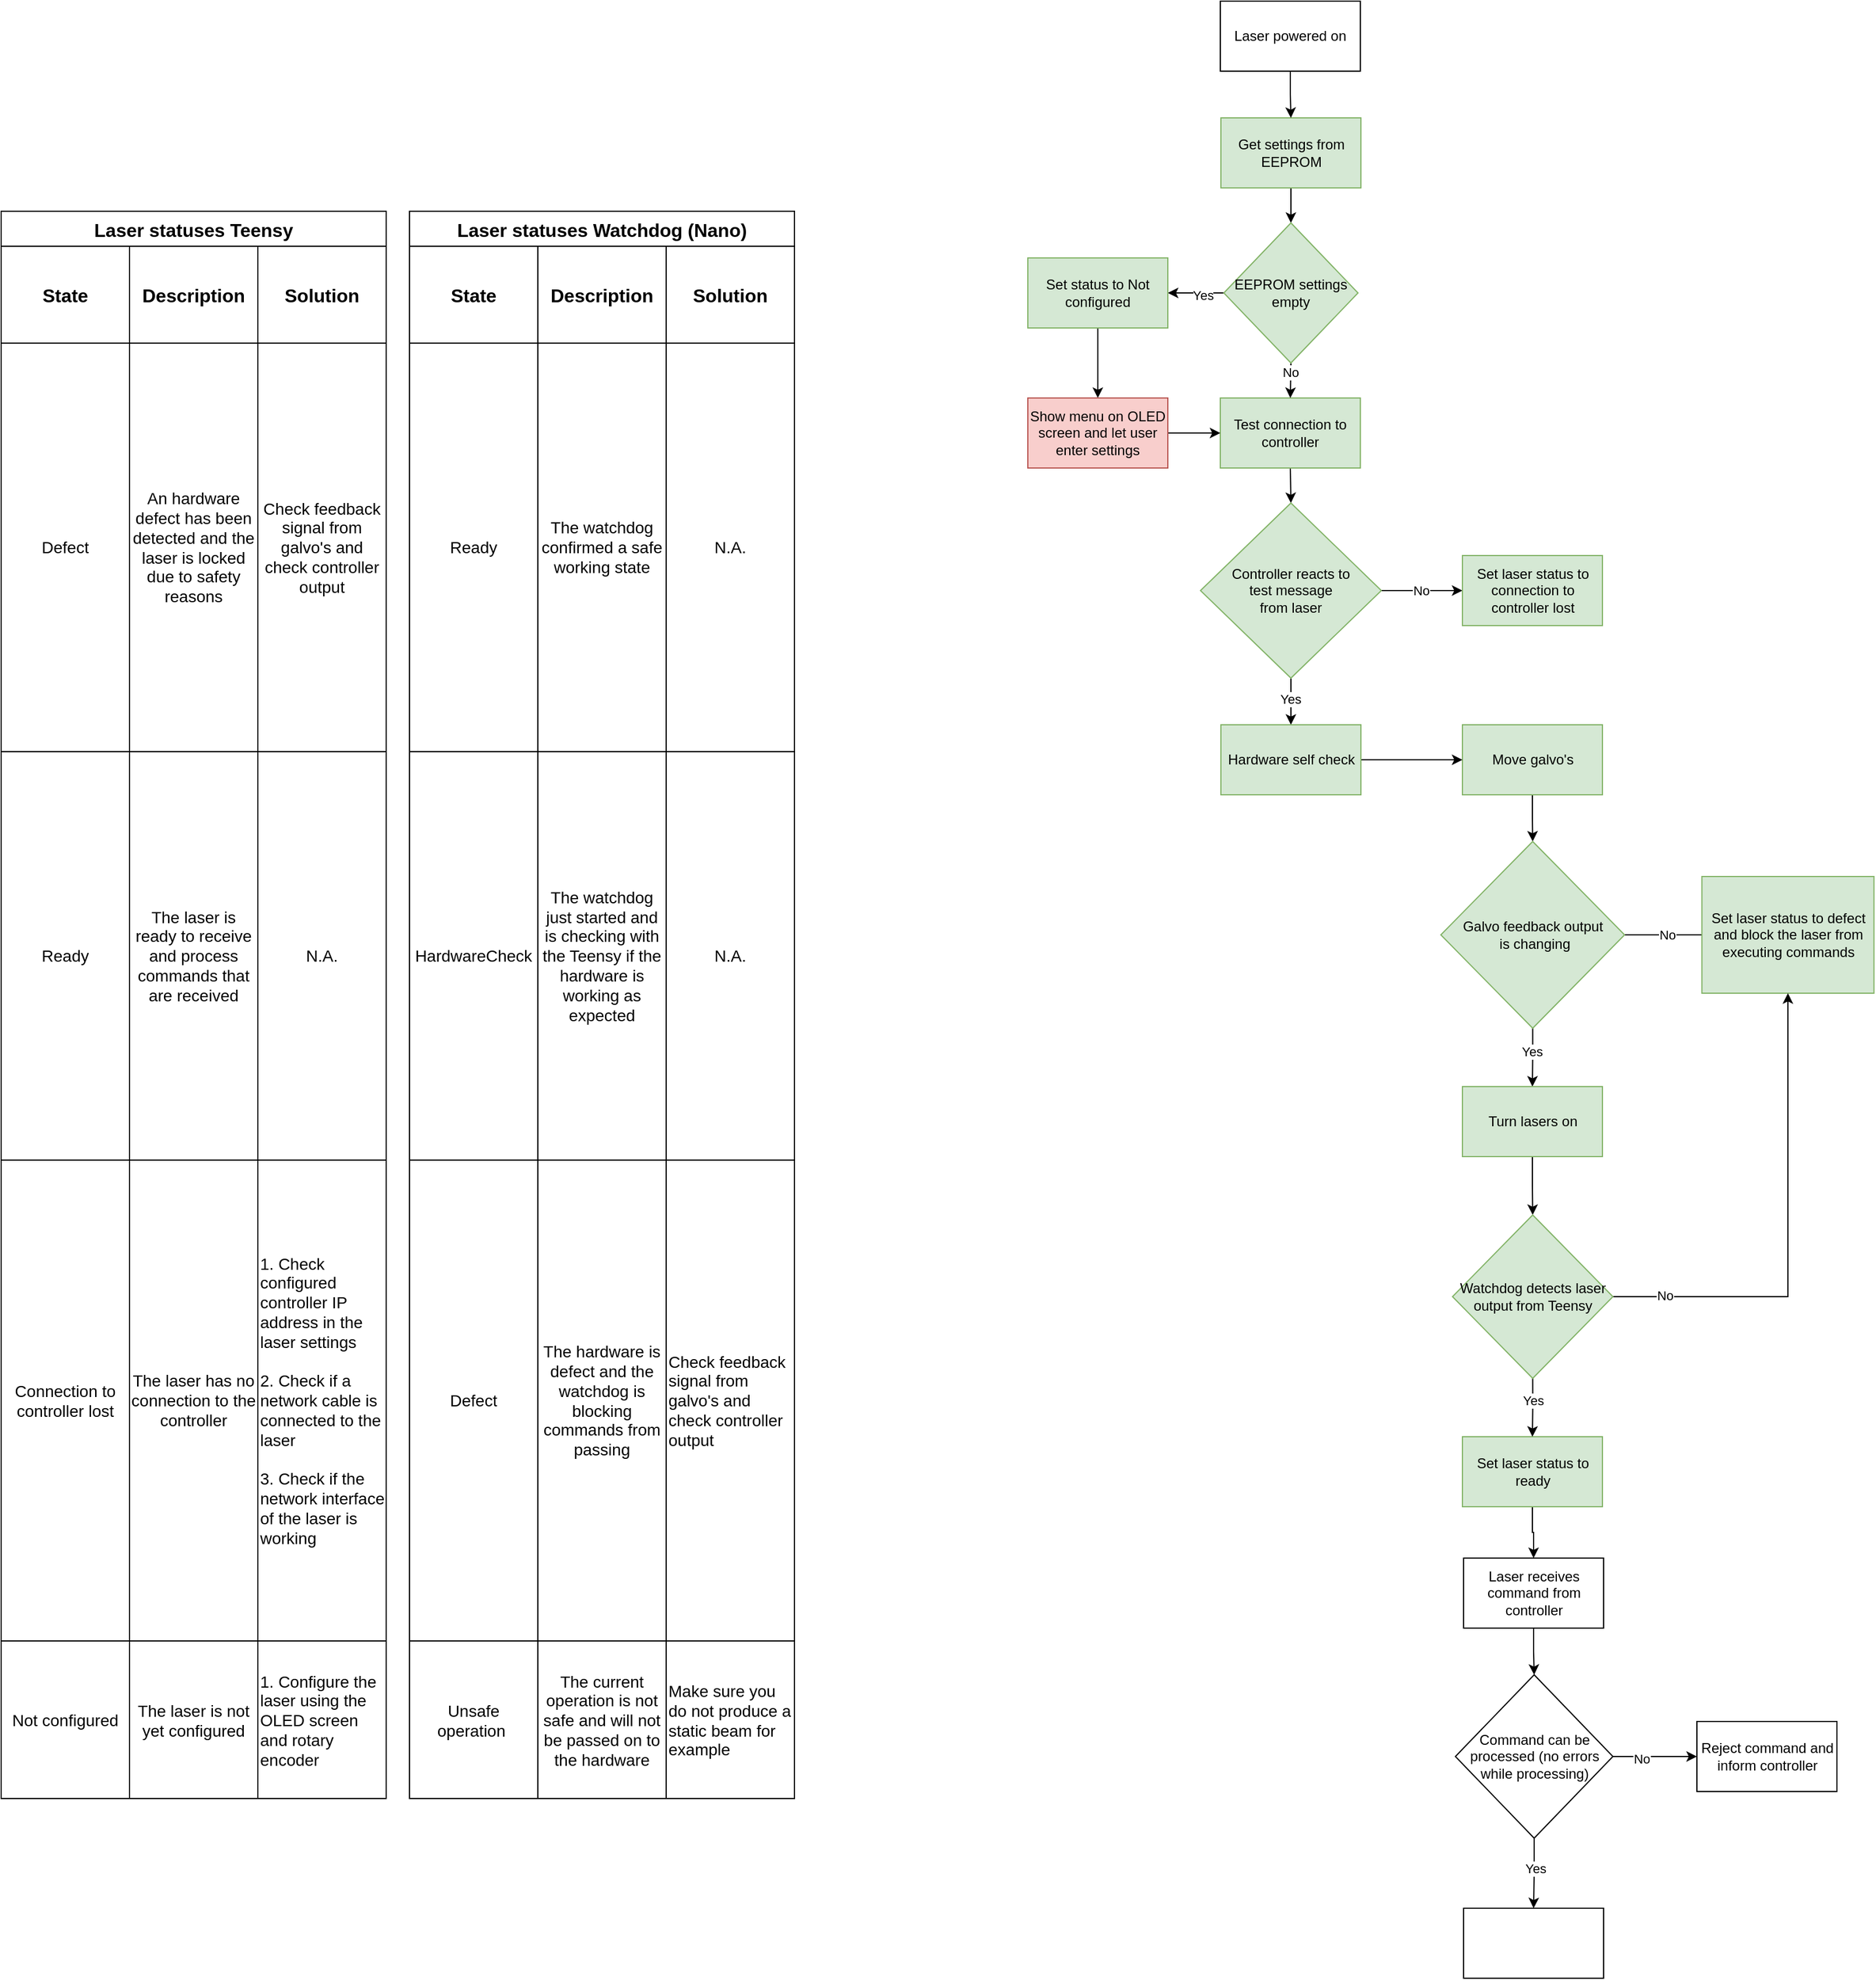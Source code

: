<mxfile version="21.6.1" type="embed">
  <diagram id="uKzDUQyo15C9r32CDfOA" name="Page-1">
    <mxGraphModel grid="1" page="1" gridSize="10" guides="1" tooltips="1" connect="1" arrows="1" fold="1" pageScale="1" pageWidth="850" pageHeight="1100" math="0" shadow="0">
      <root>
        <mxCell id="0" />
        <mxCell id="1" parent="0" />
        <mxCell id="plhv3NgXaz1uQwHLdoHJ-2" value="" style="edgeStyle=orthogonalEdgeStyle;rounded=0;orthogonalLoop=1;jettySize=auto;html=1;" edge="1" parent="1" source="Ts09NpvepvUMqNH7My1E-1" target="plhv3NgXaz1uQwHLdoHJ-1">
          <mxGeometry relative="1" as="geometry" />
        </mxCell>
        <mxCell id="Ts09NpvepvUMqNH7My1E-1" value="Get settings from EEPROM" style="rounded=0;whiteSpace=wrap;html=1;fillColor=#d5e8d4;strokeColor=#82b366;" vertex="1" parent="1">
          <mxGeometry x="365.5" y="50" width="120" height="60" as="geometry" />
        </mxCell>
        <mxCell id="zlr25zJZHgwPeCzjPNTh-6" style="edgeStyle=orthogonalEdgeStyle;rounded=0;orthogonalLoop=1;jettySize=auto;html=1;exitX=0.5;exitY=1;exitDx=0;exitDy=0;entryX=0.5;entryY=0;entryDx=0;entryDy=0;" edge="1" parent="1" source="Ts09NpvepvUMqNH7My1E-2" target="teSalxfIM5kBYEWw8LJH-1">
          <mxGeometry relative="1" as="geometry" />
        </mxCell>
        <mxCell id="Ts09NpvepvUMqNH7My1E-2" value="Test connection to controller" style="rounded=0;whiteSpace=wrap;html=1;fillColor=#d5e8d4;strokeColor=#82b366;" vertex="1" parent="1">
          <mxGeometry x="365" y="290" width="120" height="60" as="geometry" />
        </mxCell>
        <mxCell id="zlr25zJZHgwPeCzjPNTh-12" style="edgeStyle=orthogonalEdgeStyle;rounded=0;orthogonalLoop=1;jettySize=auto;html=1;exitX=0.5;exitY=1;exitDx=0;exitDy=0;entryX=0.5;entryY=0;entryDx=0;entryDy=0;" edge="1" parent="1" source="Ts09NpvepvUMqNH7My1E-4" target="Ts09NpvepvUMqNH7My1E-6">
          <mxGeometry relative="1" as="geometry" />
        </mxCell>
        <mxCell id="Ts09NpvepvUMqNH7My1E-4" value="Move galvo&#39;s" style="rounded=0;whiteSpace=wrap;html=1;fillColor=#d5e8d4;strokeColor=#82b366;" vertex="1" parent="1">
          <mxGeometry x="572.5" y="570" width="120" height="60" as="geometry" />
        </mxCell>
        <mxCell id="Ts09NpvepvUMqNH7My1E-9" value="" style="edgeStyle=orthogonalEdgeStyle;rounded=0;orthogonalLoop=1;jettySize=auto;html=1;" edge="1" parent="1" source="Ts09NpvepvUMqNH7My1E-6">
          <mxGeometry relative="1" as="geometry">
            <mxPoint x="810.25" y="750" as="targetPoint" />
          </mxGeometry>
        </mxCell>
        <mxCell id="Ts09NpvepvUMqNH7My1E-15" value="No" style="edgeLabel;html=1;align=center;verticalAlign=middle;resizable=0;points=[];" connectable="0" vertex="1" parent="Ts09NpvepvUMqNH7My1E-9">
          <mxGeometry x="-0.063" y="-1" relative="1" as="geometry">
            <mxPoint x="-10" y="-1" as="offset" />
          </mxGeometry>
        </mxCell>
        <mxCell id="EmIdqMnqQ9r8d723kDUw-2" value="" style="edgeStyle=orthogonalEdgeStyle;rounded=0;orthogonalLoop=1;jettySize=auto;html=1;" edge="1" parent="1" source="Ts09NpvepvUMqNH7My1E-6" target="EmIdqMnqQ9r8d723kDUw-1">
          <mxGeometry relative="1" as="geometry" />
        </mxCell>
        <mxCell id="EmIdqMnqQ9r8d723kDUw-3" value="Yes" style="edgeLabel;html=1;align=center;verticalAlign=middle;resizable=0;points=[];" connectable="0" vertex="1" parent="EmIdqMnqQ9r8d723kDUw-2">
          <mxGeometry x="-0.218" y="-1" relative="1" as="geometry">
            <mxPoint as="offset" />
          </mxGeometry>
        </mxCell>
        <mxCell id="Ts09NpvepvUMqNH7My1E-6" value="Galvo feedback output&lt;br&gt;&amp;nbsp;is changing" style="rhombus;whiteSpace=wrap;html=1;rounded=0;fillColor=#d5e8d4;strokeColor=#82b366;" vertex="1" parent="1">
          <mxGeometry x="554" y="670" width="157.5" height="160" as="geometry" />
        </mxCell>
        <mxCell id="Ts09NpvepvUMqNH7My1E-10" value="Set laser status to defect&lt;br&gt;and block the laser from executing commands" style="whiteSpace=wrap;html=1;rounded=0;fillColor=#d5e8d4;strokeColor=#82b366;" vertex="1" parent="1">
          <mxGeometry x="777.75" y="700" width="147.5" height="100" as="geometry" />
        </mxCell>
        <mxCell id="8NCnI8PHLG-3C-RLOYPh-5" value="Laser statuses Teensy" style="shape=table;startSize=30;container=1;collapsible=0;childLayout=tableLayout;strokeColor=default;fontSize=16;fontStyle=1" vertex="1" parent="1">
          <mxGeometry x="-680" y="130" width="330" height="1360" as="geometry" />
        </mxCell>
        <mxCell id="8NCnI8PHLG-3C-RLOYPh-6" value="" style="shape=tableRow;horizontal=0;startSize=0;swimlaneHead=0;swimlaneBody=0;strokeColor=inherit;top=0;left=0;bottom=0;right=0;collapsible=0;dropTarget=0;fillColor=none;points=[[0,0.5],[1,0.5]];portConstraint=eastwest;fontSize=16;" vertex="1" parent="8NCnI8PHLG-3C-RLOYPh-5">
          <mxGeometry y="30" width="330" height="83" as="geometry" />
        </mxCell>
        <mxCell id="8NCnI8PHLG-3C-RLOYPh-7" value="&lt;b&gt;State&lt;/b&gt;" style="shape=partialRectangle;html=1;whiteSpace=wrap;connectable=0;strokeColor=inherit;overflow=hidden;fillColor=none;top=0;left=0;bottom=0;right=0;pointerEvents=1;fontSize=16;" vertex="1" parent="8NCnI8PHLG-3C-RLOYPh-6">
          <mxGeometry width="110" height="83" as="geometry">
            <mxRectangle width="110" height="83" as="alternateBounds" />
          </mxGeometry>
        </mxCell>
        <mxCell id="8NCnI8PHLG-3C-RLOYPh-8" value="&lt;b&gt;Description&lt;/b&gt;" style="shape=partialRectangle;html=1;whiteSpace=wrap;connectable=0;strokeColor=inherit;overflow=hidden;fillColor=none;top=0;left=0;bottom=0;right=0;pointerEvents=1;fontSize=16;" vertex="1" parent="8NCnI8PHLG-3C-RLOYPh-6">
          <mxGeometry x="110" width="110" height="83" as="geometry">
            <mxRectangle width="110" height="83" as="alternateBounds" />
          </mxGeometry>
        </mxCell>
        <mxCell id="8NCnI8PHLG-3C-RLOYPh-9" value="&lt;b&gt;Solution&lt;/b&gt;" style="shape=partialRectangle;html=1;whiteSpace=wrap;connectable=0;strokeColor=inherit;overflow=hidden;fillColor=none;top=0;left=0;bottom=0;right=0;pointerEvents=1;fontSize=16;" vertex="1" parent="8NCnI8PHLG-3C-RLOYPh-6">
          <mxGeometry x="220" width="110" height="83" as="geometry">
            <mxRectangle width="110" height="83" as="alternateBounds" />
          </mxGeometry>
        </mxCell>
        <mxCell id="8NCnI8PHLG-3C-RLOYPh-10" value="" style="shape=tableRow;horizontal=0;startSize=0;swimlaneHead=0;swimlaneBody=0;strokeColor=inherit;top=0;left=0;bottom=0;right=0;collapsible=0;dropTarget=0;fillColor=none;points=[[0,0.5],[1,0.5]];portConstraint=eastwest;fontSize=16;" vertex="1" parent="8NCnI8PHLG-3C-RLOYPh-5">
          <mxGeometry y="113" width="330" height="350" as="geometry" />
        </mxCell>
        <mxCell id="8NCnI8PHLG-3C-RLOYPh-11" value="Defect" style="shape=partialRectangle;html=1;whiteSpace=wrap;connectable=0;strokeColor=inherit;overflow=hidden;fillColor=none;top=0;left=0;bottom=0;right=0;pointerEvents=1;fontSize=14;" vertex="1" parent="8NCnI8PHLG-3C-RLOYPh-10">
          <mxGeometry width="110" height="350" as="geometry">
            <mxRectangle width="110" height="350" as="alternateBounds" />
          </mxGeometry>
        </mxCell>
        <mxCell id="8NCnI8PHLG-3C-RLOYPh-12" value="&lt;font style=&quot;font-size: 14px;&quot;&gt;An hardware defect has been detected and the laser is locked due to safety reasons&lt;/font&gt;" style="shape=partialRectangle;html=1;whiteSpace=wrap;connectable=0;strokeColor=inherit;overflow=hidden;fillColor=none;top=0;left=0;bottom=0;right=0;pointerEvents=1;fontSize=14;" vertex="1" parent="8NCnI8PHLG-3C-RLOYPh-10">
          <mxGeometry x="110" width="110" height="350" as="geometry">
            <mxRectangle width="110" height="350" as="alternateBounds" />
          </mxGeometry>
        </mxCell>
        <mxCell id="8NCnI8PHLG-3C-RLOYPh-13" value="Check feedback signal from galvo&#39;s and check controller output" style="shape=partialRectangle;html=1;whiteSpace=wrap;connectable=0;strokeColor=inherit;overflow=hidden;fillColor=none;top=0;left=0;bottom=0;right=0;pointerEvents=1;fontSize=14;align=center;" vertex="1" parent="8NCnI8PHLG-3C-RLOYPh-10">
          <mxGeometry x="220" width="110" height="350" as="geometry">
            <mxRectangle width="110" height="350" as="alternateBounds" />
          </mxGeometry>
        </mxCell>
        <mxCell id="8NCnI8PHLG-3C-RLOYPh-14" value="" style="shape=tableRow;horizontal=0;startSize=0;swimlaneHead=0;swimlaneBody=0;strokeColor=inherit;top=0;left=0;bottom=0;right=0;collapsible=0;dropTarget=0;fillColor=none;points=[[0,0.5],[1,0.5]];portConstraint=eastwest;fontSize=16;" vertex="1" parent="8NCnI8PHLG-3C-RLOYPh-5">
          <mxGeometry y="463" width="330" height="350" as="geometry" />
        </mxCell>
        <mxCell id="8NCnI8PHLG-3C-RLOYPh-15" value="Ready" style="shape=partialRectangle;html=1;whiteSpace=wrap;connectable=0;strokeColor=inherit;overflow=hidden;fillColor=none;top=0;left=0;bottom=0;right=0;pointerEvents=1;fontSize=14;" vertex="1" parent="8NCnI8PHLG-3C-RLOYPh-14">
          <mxGeometry width="110" height="350" as="geometry">
            <mxRectangle width="110" height="350" as="alternateBounds" />
          </mxGeometry>
        </mxCell>
        <mxCell id="8NCnI8PHLG-3C-RLOYPh-16" value="The laser is ready to receive and process commands that are received" style="shape=partialRectangle;html=1;whiteSpace=wrap;connectable=0;strokeColor=inherit;overflow=hidden;fillColor=none;top=0;left=0;bottom=0;right=0;pointerEvents=1;fontSize=14;" vertex="1" parent="8NCnI8PHLG-3C-RLOYPh-14">
          <mxGeometry x="110" width="110" height="350" as="geometry">
            <mxRectangle width="110" height="350" as="alternateBounds" />
          </mxGeometry>
        </mxCell>
        <mxCell id="8NCnI8PHLG-3C-RLOYPh-17" value="N.A." style="shape=partialRectangle;html=1;whiteSpace=wrap;connectable=0;strokeColor=inherit;overflow=hidden;fillColor=none;top=0;left=0;bottom=0;right=0;pointerEvents=1;fontSize=14;align=center;" vertex="1" parent="8NCnI8PHLG-3C-RLOYPh-14">
          <mxGeometry x="220" width="110" height="350" as="geometry">
            <mxRectangle width="110" height="350" as="alternateBounds" />
          </mxGeometry>
        </mxCell>
        <mxCell id="teSalxfIM5kBYEWw8LJH-19" value="" style="shape=tableRow;horizontal=0;startSize=0;swimlaneHead=0;swimlaneBody=0;strokeColor=inherit;top=0;left=0;bottom=0;right=0;collapsible=0;dropTarget=0;fillColor=none;points=[[0,0.5],[1,0.5]];portConstraint=eastwest;fontSize=16;" vertex="1" parent="8NCnI8PHLG-3C-RLOYPh-5">
          <mxGeometry y="813" width="330" height="412" as="geometry" />
        </mxCell>
        <mxCell id="teSalxfIM5kBYEWw8LJH-20" value="Connection to controller lost" style="shape=partialRectangle;html=1;whiteSpace=wrap;connectable=0;strokeColor=inherit;overflow=hidden;fillColor=none;top=0;left=0;bottom=0;right=0;pointerEvents=1;fontSize=14;" vertex="1" parent="teSalxfIM5kBYEWw8LJH-19">
          <mxGeometry width="110" height="412" as="geometry">
            <mxRectangle width="110" height="412" as="alternateBounds" />
          </mxGeometry>
        </mxCell>
        <mxCell id="teSalxfIM5kBYEWw8LJH-21" value="The laser has no connection to the controller" style="shape=partialRectangle;html=1;whiteSpace=wrap;connectable=0;strokeColor=inherit;overflow=hidden;fillColor=none;top=0;left=0;bottom=0;right=0;pointerEvents=1;fontSize=14;" vertex="1" parent="teSalxfIM5kBYEWw8LJH-19">
          <mxGeometry x="110" width="110" height="412" as="geometry">
            <mxRectangle width="110" height="412" as="alternateBounds" />
          </mxGeometry>
        </mxCell>
        <mxCell id="teSalxfIM5kBYEWw8LJH-22" value="1. Check configured controller IP address in the laser settings&lt;br&gt;&lt;br&gt;2. Check if a network cable is connected to the laser&lt;br&gt;&lt;br&gt;3. Check if the network interface of the laser is working" style="shape=partialRectangle;html=1;whiteSpace=wrap;connectable=0;strokeColor=inherit;overflow=hidden;fillColor=none;top=0;left=0;bottom=0;right=0;pointerEvents=1;fontSize=14;align=left;" vertex="1" parent="teSalxfIM5kBYEWw8LJH-19">
          <mxGeometry x="220" width="110" height="412" as="geometry">
            <mxRectangle width="110" height="412" as="alternateBounds" />
          </mxGeometry>
        </mxCell>
        <mxCell id="plhv3NgXaz1uQwHLdoHJ-10" value="" style="shape=tableRow;horizontal=0;startSize=0;swimlaneHead=0;swimlaneBody=0;strokeColor=inherit;top=0;left=0;bottom=0;right=0;collapsible=0;dropTarget=0;fillColor=none;points=[[0,0.5],[1,0.5]];portConstraint=eastwest;fontSize=16;" vertex="1" parent="8NCnI8PHLG-3C-RLOYPh-5">
          <mxGeometry y="1225" width="330" height="135" as="geometry" />
        </mxCell>
        <mxCell id="plhv3NgXaz1uQwHLdoHJ-11" value="Not configured" style="shape=partialRectangle;html=1;whiteSpace=wrap;connectable=0;strokeColor=inherit;overflow=hidden;fillColor=none;top=0;left=0;bottom=0;right=0;pointerEvents=1;fontSize=14;" vertex="1" parent="plhv3NgXaz1uQwHLdoHJ-10">
          <mxGeometry width="110" height="135" as="geometry">
            <mxRectangle width="110" height="135" as="alternateBounds" />
          </mxGeometry>
        </mxCell>
        <mxCell id="plhv3NgXaz1uQwHLdoHJ-12" value="The laser is not yet configured" style="shape=partialRectangle;html=1;whiteSpace=wrap;connectable=0;strokeColor=inherit;overflow=hidden;fillColor=none;top=0;left=0;bottom=0;right=0;pointerEvents=1;fontSize=14;" vertex="1" parent="plhv3NgXaz1uQwHLdoHJ-10">
          <mxGeometry x="110" width="110" height="135" as="geometry">
            <mxRectangle width="110" height="135" as="alternateBounds" />
          </mxGeometry>
        </mxCell>
        <mxCell id="plhv3NgXaz1uQwHLdoHJ-13" value="1. Configure the laser using the OLED screen and rotary encoder" style="shape=partialRectangle;html=1;whiteSpace=wrap;connectable=0;strokeColor=inherit;overflow=hidden;fillColor=none;top=0;left=0;bottom=0;right=0;pointerEvents=1;fontSize=14;align=left;" vertex="1" parent="plhv3NgXaz1uQwHLdoHJ-10">
          <mxGeometry x="220" width="110" height="135" as="geometry">
            <mxRectangle width="110" height="135" as="alternateBounds" />
          </mxGeometry>
        </mxCell>
        <mxCell id="teSalxfIM5kBYEWw8LJH-4" value="" style="edgeStyle=orthogonalEdgeStyle;rounded=0;orthogonalLoop=1;jettySize=auto;html=1;" edge="1" parent="1" source="teSalxfIM5kBYEWw8LJH-1" target="teSalxfIM5kBYEWw8LJH-3">
          <mxGeometry relative="1" as="geometry" />
        </mxCell>
        <mxCell id="teSalxfIM5kBYEWw8LJH-5" value="No" style="edgeLabel;html=1;align=center;verticalAlign=middle;resizable=0;points=[];" connectable="0" vertex="1" parent="teSalxfIM5kBYEWw8LJH-4">
          <mxGeometry x="-0.067" y="-2" relative="1" as="geometry">
            <mxPoint x="1" y="-2" as="offset" />
          </mxGeometry>
        </mxCell>
        <mxCell id="zlr25zJZHgwPeCzjPNTh-10" value="" style="edgeStyle=orthogonalEdgeStyle;rounded=0;orthogonalLoop=1;jettySize=auto;html=1;" edge="1" parent="1" source="teSalxfIM5kBYEWw8LJH-1" target="zlr25zJZHgwPeCzjPNTh-9">
          <mxGeometry relative="1" as="geometry" />
        </mxCell>
        <mxCell id="zlr25zJZHgwPeCzjPNTh-13" value="Yes" style="edgeLabel;html=1;align=center;verticalAlign=middle;resizable=0;points=[];" connectable="0" vertex="1" parent="zlr25zJZHgwPeCzjPNTh-10">
          <mxGeometry x="-0.141" y="-1" relative="1" as="geometry">
            <mxPoint y="1" as="offset" />
          </mxGeometry>
        </mxCell>
        <mxCell id="teSalxfIM5kBYEWw8LJH-1" value="Controller reacts to&lt;br&gt;test message&lt;br&gt;from laser" style="rhombus;whiteSpace=wrap;html=1;rounded=0;fillColor=#d5e8d4;strokeColor=#82b366;" vertex="1" parent="1">
          <mxGeometry x="348" y="380" width="155" height="150" as="geometry" />
        </mxCell>
        <mxCell id="teSalxfIM5kBYEWw8LJH-3" value="Set laser status to connection to controller lost" style="whiteSpace=wrap;html=1;rounded=0;fillColor=#d5e8d4;strokeColor=#82b366;" vertex="1" parent="1">
          <mxGeometry x="572.5" y="425" width="120" height="60" as="geometry" />
        </mxCell>
        <mxCell id="jowz4eYxVe9TDLc-qTf2-10" value="" style="edgeStyle=orthogonalEdgeStyle;rounded=0;orthogonalLoop=1;jettySize=auto;html=1;" edge="1" parent="1" source="jowz4eYxVe9TDLc-qTf2-6" target="jowz4eYxVe9TDLc-qTf2-9">
          <mxGeometry relative="1" as="geometry" />
        </mxCell>
        <mxCell id="jowz4eYxVe9TDLc-qTf2-6" value="Set laser status to ready" style="whiteSpace=wrap;html=1;rounded=0;fillColor=#d5e8d4;strokeColor=#82b366;" vertex="1" parent="1">
          <mxGeometry x="572.5" y="1180" width="120" height="60" as="geometry" />
        </mxCell>
        <mxCell id="jowz4eYxVe9TDLc-qTf2-16" value="" style="edgeStyle=orthogonalEdgeStyle;rounded=0;orthogonalLoop=1;jettySize=auto;html=1;" edge="1" parent="1" source="jowz4eYxVe9TDLc-qTf2-9" target="jowz4eYxVe9TDLc-qTf2-15">
          <mxGeometry relative="1" as="geometry" />
        </mxCell>
        <mxCell id="jowz4eYxVe9TDLc-qTf2-9" value="Laser receives command from controller" style="whiteSpace=wrap;html=1;rounded=0;" vertex="1" parent="1">
          <mxGeometry x="573.5" y="1284" width="120" height="60" as="geometry" />
        </mxCell>
        <mxCell id="jowz4eYxVe9TDLc-qTf2-18" value="" style="edgeStyle=orthogonalEdgeStyle;rounded=0;orthogonalLoop=1;jettySize=auto;html=1;" edge="1" parent="1" source="jowz4eYxVe9TDLc-qTf2-15" target="jowz4eYxVe9TDLc-qTf2-17">
          <mxGeometry relative="1" as="geometry" />
        </mxCell>
        <mxCell id="jowz4eYxVe9TDLc-qTf2-19" value="No" style="edgeLabel;html=1;align=center;verticalAlign=middle;resizable=0;points=[];" connectable="0" vertex="1" parent="jowz4eYxVe9TDLc-qTf2-18">
          <mxGeometry x="-0.314" y="-2" relative="1" as="geometry">
            <mxPoint as="offset" />
          </mxGeometry>
        </mxCell>
        <mxCell id="jowz4eYxVe9TDLc-qTf2-21" value="" style="edgeStyle=orthogonalEdgeStyle;rounded=0;orthogonalLoop=1;jettySize=auto;html=1;" edge="1" parent="1" source="jowz4eYxVe9TDLc-qTf2-15" target="jowz4eYxVe9TDLc-qTf2-20">
          <mxGeometry relative="1" as="geometry" />
        </mxCell>
        <mxCell id="jowz4eYxVe9TDLc-qTf2-23" value="Yes" style="edgeLabel;html=1;align=center;verticalAlign=middle;resizable=0;points=[];" connectable="0" vertex="1" parent="jowz4eYxVe9TDLc-qTf2-21">
          <mxGeometry x="-0.141" y="1" relative="1" as="geometry">
            <mxPoint as="offset" />
          </mxGeometry>
        </mxCell>
        <mxCell id="jowz4eYxVe9TDLc-qTf2-15" value="Command can be processed (no errors while processing)" style="rhombus;whiteSpace=wrap;html=1;rounded=0;" vertex="1" parent="1">
          <mxGeometry x="566.5" y="1384" width="135" height="140" as="geometry" />
        </mxCell>
        <mxCell id="jowz4eYxVe9TDLc-qTf2-17" value="Reject command and inform controller" style="whiteSpace=wrap;html=1;rounded=0;" vertex="1" parent="1">
          <mxGeometry x="773.5" y="1424" width="120" height="60" as="geometry" />
        </mxCell>
        <mxCell id="jowz4eYxVe9TDLc-qTf2-20" value="" style="whiteSpace=wrap;html=1;rounded=0;" vertex="1" parent="1">
          <mxGeometry x="573.5" y="1584" width="120" height="60" as="geometry" />
        </mxCell>
        <mxCell id="plhv3NgXaz1uQwHLdoHJ-3" style="edgeStyle=orthogonalEdgeStyle;rounded=0;orthogonalLoop=1;jettySize=auto;html=1;exitX=0.5;exitY=1;exitDx=0;exitDy=0;entryX=0.5;entryY=0;entryDx=0;entryDy=0;" edge="1" parent="1" source="plhv3NgXaz1uQwHLdoHJ-1" target="Ts09NpvepvUMqNH7My1E-2">
          <mxGeometry relative="1" as="geometry" />
        </mxCell>
        <mxCell id="plhv3NgXaz1uQwHLdoHJ-9" value="No" style="edgeLabel;html=1;align=center;verticalAlign=middle;resizable=0;points=[];" connectable="0" vertex="1" parent="plhv3NgXaz1uQwHLdoHJ-3">
          <mxGeometry x="-0.478" relative="1" as="geometry">
            <mxPoint as="offset" />
          </mxGeometry>
        </mxCell>
        <mxCell id="plhv3NgXaz1uQwHLdoHJ-5" value="" style="edgeStyle=orthogonalEdgeStyle;rounded=0;orthogonalLoop=1;jettySize=auto;html=1;" edge="1" parent="1" source="plhv3NgXaz1uQwHLdoHJ-1" target="plhv3NgXaz1uQwHLdoHJ-4">
          <mxGeometry relative="1" as="geometry" />
        </mxCell>
        <mxCell id="plhv3NgXaz1uQwHLdoHJ-8" value="Yes" style="edgeLabel;html=1;align=center;verticalAlign=middle;resizable=0;points=[];" connectable="0" vertex="1" parent="plhv3NgXaz1uQwHLdoHJ-5">
          <mxGeometry x="-0.226" y="2" relative="1" as="geometry">
            <mxPoint as="offset" />
          </mxGeometry>
        </mxCell>
        <mxCell id="plhv3NgXaz1uQwHLdoHJ-1" value="EEPROM settings empty" style="rhombus;whiteSpace=wrap;html=1;rounded=0;fillColor=#d5e8d4;strokeColor=#82b366;" vertex="1" parent="1">
          <mxGeometry x="368" y="140" width="115" height="120" as="geometry" />
        </mxCell>
        <mxCell id="zlr25zJZHgwPeCzjPNTh-4" value="" style="edgeStyle=orthogonalEdgeStyle;rounded=0;orthogonalLoop=1;jettySize=auto;html=1;" edge="1" parent="1" source="plhv3NgXaz1uQwHLdoHJ-4" target="zlr25zJZHgwPeCzjPNTh-3">
          <mxGeometry relative="1" as="geometry" />
        </mxCell>
        <mxCell id="plhv3NgXaz1uQwHLdoHJ-4" value="Set status to Not configured" style="whiteSpace=wrap;html=1;rounded=0;fillColor=#d5e8d4;strokeColor=#82b366;" vertex="1" parent="1">
          <mxGeometry x="200" y="170" width="120" height="60" as="geometry" />
        </mxCell>
        <mxCell id="plhv3NgXaz1uQwHLdoHJ-7" value="" style="edgeStyle=orthogonalEdgeStyle;rounded=0;orthogonalLoop=1;jettySize=auto;html=1;" edge="1" parent="1" source="plhv3NgXaz1uQwHLdoHJ-6" target="Ts09NpvepvUMqNH7My1E-1">
          <mxGeometry relative="1" as="geometry" />
        </mxCell>
        <mxCell id="plhv3NgXaz1uQwHLdoHJ-6" value="Laser powered on" style="rounded=0;whiteSpace=wrap;html=1;" vertex="1" parent="1">
          <mxGeometry x="365" y="-50" width="120" height="60" as="geometry" />
        </mxCell>
        <mxCell id="zlr25zJZHgwPeCzjPNTh-5" value="" style="edgeStyle=orthogonalEdgeStyle;rounded=0;orthogonalLoop=1;jettySize=auto;html=1;" edge="1" parent="1" source="zlr25zJZHgwPeCzjPNTh-3" target="Ts09NpvepvUMqNH7My1E-2">
          <mxGeometry relative="1" as="geometry" />
        </mxCell>
        <mxCell id="zlr25zJZHgwPeCzjPNTh-3" value="Show menu on OLED screen and let user enter settings" style="whiteSpace=wrap;html=1;rounded=0;fillColor=#f8cecc;strokeColor=#b85450;" vertex="1" parent="1">
          <mxGeometry x="200" y="290" width="120" height="60" as="geometry" />
        </mxCell>
        <mxCell id="zlr25zJZHgwPeCzjPNTh-11" value="" style="edgeStyle=orthogonalEdgeStyle;rounded=0;orthogonalLoop=1;jettySize=auto;html=1;" edge="1" parent="1" source="zlr25zJZHgwPeCzjPNTh-9" target="Ts09NpvepvUMqNH7My1E-4">
          <mxGeometry relative="1" as="geometry" />
        </mxCell>
        <mxCell id="zlr25zJZHgwPeCzjPNTh-9" value="Hardware self check" style="whiteSpace=wrap;html=1;rounded=0;fillColor=#d5e8d4;strokeColor=#82b366;" vertex="1" parent="1">
          <mxGeometry x="365.5" y="570" width="120" height="60" as="geometry" />
        </mxCell>
        <mxCell id="w1cTL_5jENOIp_l14Hvm-1" value="Laser statuses Watchdog (Nano)" style="shape=table;startSize=30;container=1;collapsible=0;childLayout=tableLayout;strokeColor=default;fontSize=16;fontStyle=1" vertex="1" parent="1">
          <mxGeometry x="-330" y="130" width="330" height="1360" as="geometry" />
        </mxCell>
        <mxCell id="w1cTL_5jENOIp_l14Hvm-2" value="" style="shape=tableRow;horizontal=0;startSize=0;swimlaneHead=0;swimlaneBody=0;strokeColor=inherit;top=0;left=0;bottom=0;right=0;collapsible=0;dropTarget=0;fillColor=none;points=[[0,0.5],[1,0.5]];portConstraint=eastwest;fontSize=16;" vertex="1" parent="w1cTL_5jENOIp_l14Hvm-1">
          <mxGeometry y="30" width="330" height="83" as="geometry" />
        </mxCell>
        <mxCell id="w1cTL_5jENOIp_l14Hvm-3" value="&lt;b&gt;State&lt;/b&gt;" style="shape=partialRectangle;html=1;whiteSpace=wrap;connectable=0;strokeColor=inherit;overflow=hidden;fillColor=none;top=0;left=0;bottom=0;right=0;pointerEvents=1;fontSize=16;" vertex="1" parent="w1cTL_5jENOIp_l14Hvm-2">
          <mxGeometry width="110" height="83" as="geometry">
            <mxRectangle width="110" height="83" as="alternateBounds" />
          </mxGeometry>
        </mxCell>
        <mxCell id="w1cTL_5jENOIp_l14Hvm-4" value="&lt;b&gt;Description&lt;/b&gt;" style="shape=partialRectangle;html=1;whiteSpace=wrap;connectable=0;strokeColor=inherit;overflow=hidden;fillColor=none;top=0;left=0;bottom=0;right=0;pointerEvents=1;fontSize=16;" vertex="1" parent="w1cTL_5jENOIp_l14Hvm-2">
          <mxGeometry x="110" width="110" height="83" as="geometry">
            <mxRectangle width="110" height="83" as="alternateBounds" />
          </mxGeometry>
        </mxCell>
        <mxCell id="w1cTL_5jENOIp_l14Hvm-5" value="&lt;b&gt;Solution&lt;/b&gt;" style="shape=partialRectangle;html=1;whiteSpace=wrap;connectable=0;strokeColor=inherit;overflow=hidden;fillColor=none;top=0;left=0;bottom=0;right=0;pointerEvents=1;fontSize=16;" vertex="1" parent="w1cTL_5jENOIp_l14Hvm-2">
          <mxGeometry x="220" width="110" height="83" as="geometry">
            <mxRectangle width="110" height="83" as="alternateBounds" />
          </mxGeometry>
        </mxCell>
        <mxCell id="w1cTL_5jENOIp_l14Hvm-6" value="" style="shape=tableRow;horizontal=0;startSize=0;swimlaneHead=0;swimlaneBody=0;strokeColor=inherit;top=0;left=0;bottom=0;right=0;collapsible=0;dropTarget=0;fillColor=none;points=[[0,0.5],[1,0.5]];portConstraint=eastwest;fontSize=16;" vertex="1" parent="w1cTL_5jENOIp_l14Hvm-1">
          <mxGeometry y="113" width="330" height="350" as="geometry" />
        </mxCell>
        <mxCell id="w1cTL_5jENOIp_l14Hvm-7" value="Ready" style="shape=partialRectangle;html=1;whiteSpace=wrap;connectable=0;strokeColor=inherit;overflow=hidden;fillColor=none;top=0;left=0;bottom=0;right=0;pointerEvents=1;fontSize=14;" vertex="1" parent="w1cTL_5jENOIp_l14Hvm-6">
          <mxGeometry width="110" height="350" as="geometry">
            <mxRectangle width="110" height="350" as="alternateBounds" />
          </mxGeometry>
        </mxCell>
        <mxCell id="w1cTL_5jENOIp_l14Hvm-8" value="&lt;font style=&quot;font-size: 14px;&quot;&gt;The watchdog confirmed a safe working state&lt;/font&gt;" style="shape=partialRectangle;html=1;whiteSpace=wrap;connectable=0;strokeColor=inherit;overflow=hidden;fillColor=none;top=0;left=0;bottom=0;right=0;pointerEvents=1;fontSize=14;" vertex="1" parent="w1cTL_5jENOIp_l14Hvm-6">
          <mxGeometry x="110" width="110" height="350" as="geometry">
            <mxRectangle width="110" height="350" as="alternateBounds" />
          </mxGeometry>
        </mxCell>
        <mxCell id="w1cTL_5jENOIp_l14Hvm-9" value="N.A." style="shape=partialRectangle;html=1;whiteSpace=wrap;connectable=0;strokeColor=inherit;overflow=hidden;fillColor=none;top=0;left=0;bottom=0;right=0;pointerEvents=1;fontSize=14;align=center;" vertex="1" parent="w1cTL_5jENOIp_l14Hvm-6">
          <mxGeometry x="220" width="110" height="350" as="geometry">
            <mxRectangle width="110" height="350" as="alternateBounds" />
          </mxGeometry>
        </mxCell>
        <mxCell id="w1cTL_5jENOIp_l14Hvm-10" value="" style="shape=tableRow;horizontal=0;startSize=0;swimlaneHead=0;swimlaneBody=0;strokeColor=inherit;top=0;left=0;bottom=0;right=0;collapsible=0;dropTarget=0;fillColor=none;points=[[0,0.5],[1,0.5]];portConstraint=eastwest;fontSize=16;" vertex="1" parent="w1cTL_5jENOIp_l14Hvm-1">
          <mxGeometry y="463" width="330" height="350" as="geometry" />
        </mxCell>
        <mxCell id="w1cTL_5jENOIp_l14Hvm-11" value="HardwareCheck" style="shape=partialRectangle;html=1;whiteSpace=wrap;connectable=0;strokeColor=inherit;overflow=hidden;fillColor=none;top=0;left=0;bottom=0;right=0;pointerEvents=1;fontSize=14;" vertex="1" parent="w1cTL_5jENOIp_l14Hvm-10">
          <mxGeometry width="110" height="350" as="geometry">
            <mxRectangle width="110" height="350" as="alternateBounds" />
          </mxGeometry>
        </mxCell>
        <mxCell id="w1cTL_5jENOIp_l14Hvm-12" value="The watchdog just started and is checking with the Teensy if the hardware is working as expected" style="shape=partialRectangle;html=1;whiteSpace=wrap;connectable=0;strokeColor=inherit;overflow=hidden;fillColor=none;top=0;left=0;bottom=0;right=0;pointerEvents=1;fontSize=14;" vertex="1" parent="w1cTL_5jENOIp_l14Hvm-10">
          <mxGeometry x="110" width="110" height="350" as="geometry">
            <mxRectangle width="110" height="350" as="alternateBounds" />
          </mxGeometry>
        </mxCell>
        <mxCell id="w1cTL_5jENOIp_l14Hvm-13" value="N.A." style="shape=partialRectangle;html=1;whiteSpace=wrap;connectable=0;strokeColor=inherit;overflow=hidden;fillColor=none;top=0;left=0;bottom=0;right=0;pointerEvents=1;fontSize=14;align=center;" vertex="1" parent="w1cTL_5jENOIp_l14Hvm-10">
          <mxGeometry x="220" width="110" height="350" as="geometry">
            <mxRectangle width="110" height="350" as="alternateBounds" />
          </mxGeometry>
        </mxCell>
        <mxCell id="w1cTL_5jENOIp_l14Hvm-14" value="" style="shape=tableRow;horizontal=0;startSize=0;swimlaneHead=0;swimlaneBody=0;strokeColor=inherit;top=0;left=0;bottom=0;right=0;collapsible=0;dropTarget=0;fillColor=none;points=[[0,0.5],[1,0.5]];portConstraint=eastwest;fontSize=16;" vertex="1" parent="w1cTL_5jENOIp_l14Hvm-1">
          <mxGeometry y="813" width="330" height="412" as="geometry" />
        </mxCell>
        <mxCell id="w1cTL_5jENOIp_l14Hvm-15" value="Defect" style="shape=partialRectangle;html=1;whiteSpace=wrap;connectable=0;strokeColor=inherit;overflow=hidden;fillColor=none;top=0;left=0;bottom=0;right=0;pointerEvents=1;fontSize=14;" vertex="1" parent="w1cTL_5jENOIp_l14Hvm-14">
          <mxGeometry width="110" height="412" as="geometry">
            <mxRectangle width="110" height="412" as="alternateBounds" />
          </mxGeometry>
        </mxCell>
        <mxCell id="w1cTL_5jENOIp_l14Hvm-16" value="The hardware is defect and the watchdog is blocking commands from passing" style="shape=partialRectangle;html=1;whiteSpace=wrap;connectable=0;strokeColor=inherit;overflow=hidden;fillColor=none;top=0;left=0;bottom=0;right=0;pointerEvents=1;fontSize=14;" vertex="1" parent="w1cTL_5jENOIp_l14Hvm-14">
          <mxGeometry x="110" width="110" height="412" as="geometry">
            <mxRectangle width="110" height="412" as="alternateBounds" />
          </mxGeometry>
        </mxCell>
        <mxCell id="w1cTL_5jENOIp_l14Hvm-17" value="Check feedback signal from galvo&#39;s and check controller output" style="shape=partialRectangle;html=1;whiteSpace=wrap;connectable=0;strokeColor=inherit;overflow=hidden;fillColor=none;top=0;left=0;bottom=0;right=0;pointerEvents=1;fontSize=14;align=left;" vertex="1" parent="w1cTL_5jENOIp_l14Hvm-14">
          <mxGeometry x="220" width="110" height="412" as="geometry">
            <mxRectangle width="110" height="412" as="alternateBounds" />
          </mxGeometry>
        </mxCell>
        <mxCell id="w1cTL_5jENOIp_l14Hvm-18" value="" style="shape=tableRow;horizontal=0;startSize=0;swimlaneHead=0;swimlaneBody=0;strokeColor=inherit;top=0;left=0;bottom=0;right=0;collapsible=0;dropTarget=0;fillColor=none;points=[[0,0.5],[1,0.5]];portConstraint=eastwest;fontSize=16;" vertex="1" parent="w1cTL_5jENOIp_l14Hvm-1">
          <mxGeometry y="1225" width="330" height="135" as="geometry" />
        </mxCell>
        <mxCell id="w1cTL_5jENOIp_l14Hvm-19" value="Unsafe operation&lt;span style=&quot;white-space: pre;&quot;&gt;&#x9;&lt;/span&gt;" style="shape=partialRectangle;html=1;whiteSpace=wrap;connectable=0;strokeColor=inherit;overflow=hidden;fillColor=none;top=0;left=0;bottom=0;right=0;pointerEvents=1;fontSize=14;" vertex="1" parent="w1cTL_5jENOIp_l14Hvm-18">
          <mxGeometry width="110" height="135" as="geometry">
            <mxRectangle width="110" height="135" as="alternateBounds" />
          </mxGeometry>
        </mxCell>
        <mxCell id="w1cTL_5jENOIp_l14Hvm-20" value="The current operation is not safe and will not be passed on to the hardware" style="shape=partialRectangle;html=1;whiteSpace=wrap;connectable=0;strokeColor=inherit;overflow=hidden;fillColor=none;top=0;left=0;bottom=0;right=0;pointerEvents=1;fontSize=14;" vertex="1" parent="w1cTL_5jENOIp_l14Hvm-18">
          <mxGeometry x="110" width="110" height="135" as="geometry">
            <mxRectangle width="110" height="135" as="alternateBounds" />
          </mxGeometry>
        </mxCell>
        <mxCell id="w1cTL_5jENOIp_l14Hvm-21" value="Make sure you do not produce a static beam for example" style="shape=partialRectangle;html=1;whiteSpace=wrap;connectable=0;strokeColor=inherit;overflow=hidden;fillColor=none;top=0;left=0;bottom=0;right=0;pointerEvents=1;fontSize=14;align=left;" vertex="1" parent="w1cTL_5jENOIp_l14Hvm-18">
          <mxGeometry x="220" width="110" height="135" as="geometry">
            <mxRectangle width="110" height="135" as="alternateBounds" />
          </mxGeometry>
        </mxCell>
        <mxCell id="EmIdqMnqQ9r8d723kDUw-5" value="" style="edgeStyle=orthogonalEdgeStyle;rounded=0;orthogonalLoop=1;jettySize=auto;html=1;" edge="1" parent="1" source="EmIdqMnqQ9r8d723kDUw-1" target="EmIdqMnqQ9r8d723kDUw-4">
          <mxGeometry relative="1" as="geometry" />
        </mxCell>
        <mxCell id="EmIdqMnqQ9r8d723kDUw-1" value="Turn lasers on" style="whiteSpace=wrap;html=1;fillColor=#d5e8d4;strokeColor=#82b366;rounded=0;" vertex="1" parent="1">
          <mxGeometry x="572.5" y="880" width="120" height="60" as="geometry" />
        </mxCell>
        <mxCell id="EmIdqMnqQ9r8d723kDUw-6" style="edgeStyle=orthogonalEdgeStyle;rounded=0;orthogonalLoop=1;jettySize=auto;html=1;exitX=0.5;exitY=1;exitDx=0;exitDy=0;entryX=0.5;entryY=0;entryDx=0;entryDy=0;" edge="1" parent="1" source="EmIdqMnqQ9r8d723kDUw-4" target="jowz4eYxVe9TDLc-qTf2-6">
          <mxGeometry relative="1" as="geometry" />
        </mxCell>
        <mxCell id="EmIdqMnqQ9r8d723kDUw-7" value="Yes" style="edgeLabel;html=1;align=center;verticalAlign=middle;resizable=0;points=[];" connectable="0" vertex="1" parent="EmIdqMnqQ9r8d723kDUw-6">
          <mxGeometry x="-0.254" relative="1" as="geometry">
            <mxPoint as="offset" />
          </mxGeometry>
        </mxCell>
        <mxCell id="EmIdqMnqQ9r8d723kDUw-10" style="edgeStyle=orthogonalEdgeStyle;rounded=0;orthogonalLoop=1;jettySize=auto;html=1;exitX=1;exitY=0.5;exitDx=0;exitDy=0;entryX=0.5;entryY=1;entryDx=0;entryDy=0;" edge="1" parent="1" source="EmIdqMnqQ9r8d723kDUw-4" target="Ts09NpvepvUMqNH7My1E-10">
          <mxGeometry relative="1" as="geometry" />
        </mxCell>
        <mxCell id="EmIdqMnqQ9r8d723kDUw-11" value="No" style="edgeLabel;html=1;align=center;verticalAlign=middle;resizable=0;points=[];" connectable="0" vertex="1" parent="EmIdqMnqQ9r8d723kDUw-10">
          <mxGeometry x="-0.786" y="1" relative="1" as="geometry">
            <mxPoint as="offset" />
          </mxGeometry>
        </mxCell>
        <mxCell id="EmIdqMnqQ9r8d723kDUw-4" value="Watchdog detects laser output from Teensy" style="rhombus;whiteSpace=wrap;html=1;fillColor=#d5e8d4;strokeColor=#82b366;rounded=0;" vertex="1" parent="1">
          <mxGeometry x="564" y="990" width="137.5" height="140" as="geometry" />
        </mxCell>
      </root>
    </mxGraphModel>
  </diagram>
</mxfile>
